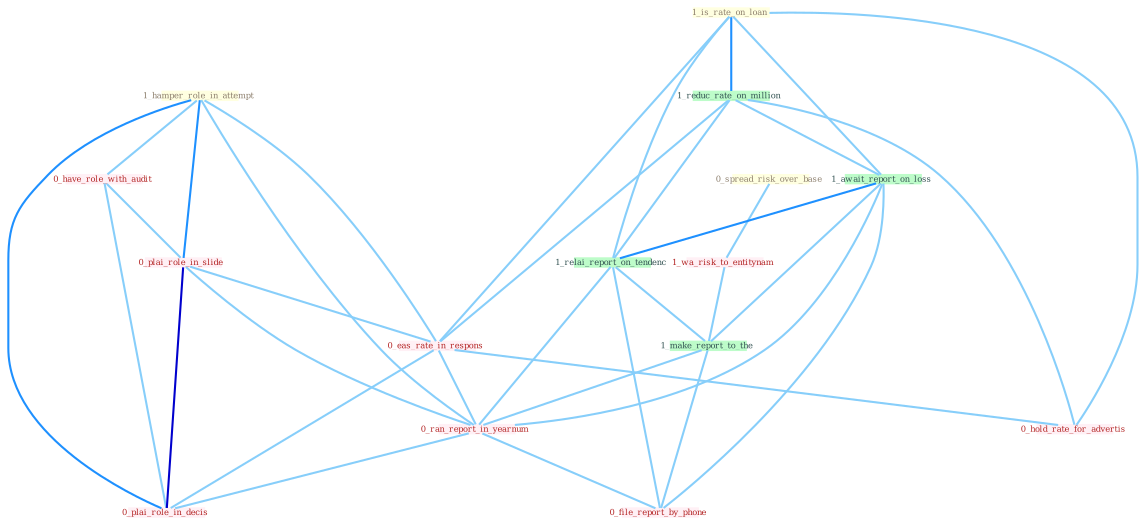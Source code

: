 Graph G{ 
    node
    [shape=polygon,style=filled,width=.5,height=.06,color="#BDFCC9",fixedsize=true,fontsize=4,
    fontcolor="#2f4f4f"];
    {node
    [color="#ffffe0", fontcolor="#8b7d6b"] "1_hamper_role_in_attempt " "0_spread_risk_over_base " "1_is_rate_on_loan "}
{node [color="#fff0f5", fontcolor="#b22222"] "1_wa_risk_to_entitynam " "0_have_role_with_audit " "0_plai_role_in_slide " "0_eas_rate_in_respons " "0_ran_report_in_yearnum " "0_file_report_by_phone " "0_plai_role_in_decis " "0_hold_rate_for_advertis "}
edge [color="#B0E2FF"];

	"1_hamper_role_in_attempt " -- "0_have_role_with_audit " [w="1", color="#87cefa" ];
	"1_hamper_role_in_attempt " -- "0_plai_role_in_slide " [w="2", color="#1e90ff" , len=0.8];
	"1_hamper_role_in_attempt " -- "0_eas_rate_in_respons " [w="1", color="#87cefa" ];
	"1_hamper_role_in_attempt " -- "0_ran_report_in_yearnum " [w="1", color="#87cefa" ];
	"1_hamper_role_in_attempt " -- "0_plai_role_in_decis " [w="2", color="#1e90ff" , len=0.8];
	"0_spread_risk_over_base " -- "1_wa_risk_to_entitynam " [w="1", color="#87cefa" ];
	"1_is_rate_on_loan " -- "1_reduc_rate_on_million " [w="2", color="#1e90ff" , len=0.8];
	"1_is_rate_on_loan " -- "1_await_report_on_loss " [w="1", color="#87cefa" ];
	"1_is_rate_on_loan " -- "1_relai_report_on_tendenc " [w="1", color="#87cefa" ];
	"1_is_rate_on_loan " -- "0_eas_rate_in_respons " [w="1", color="#87cefa" ];
	"1_is_rate_on_loan " -- "0_hold_rate_for_advertis " [w="1", color="#87cefa" ];
	"1_wa_risk_to_entitynam " -- "1_make_report_to_the " [w="1", color="#87cefa" ];
	"0_have_role_with_audit " -- "0_plai_role_in_slide " [w="1", color="#87cefa" ];
	"0_have_role_with_audit " -- "0_plai_role_in_decis " [w="1", color="#87cefa" ];
	"1_reduc_rate_on_million " -- "1_await_report_on_loss " [w="1", color="#87cefa" ];
	"1_reduc_rate_on_million " -- "1_relai_report_on_tendenc " [w="1", color="#87cefa" ];
	"1_reduc_rate_on_million " -- "0_eas_rate_in_respons " [w="1", color="#87cefa" ];
	"1_reduc_rate_on_million " -- "0_hold_rate_for_advertis " [w="1", color="#87cefa" ];
	"1_await_report_on_loss " -- "1_relai_report_on_tendenc " [w="2", color="#1e90ff" , len=0.8];
	"1_await_report_on_loss " -- "1_make_report_to_the " [w="1", color="#87cefa" ];
	"1_await_report_on_loss " -- "0_ran_report_in_yearnum " [w="1", color="#87cefa" ];
	"1_await_report_on_loss " -- "0_file_report_by_phone " [w="1", color="#87cefa" ];
	"1_relai_report_on_tendenc " -- "1_make_report_to_the " [w="1", color="#87cefa" ];
	"1_relai_report_on_tendenc " -- "0_ran_report_in_yearnum " [w="1", color="#87cefa" ];
	"1_relai_report_on_tendenc " -- "0_file_report_by_phone " [w="1", color="#87cefa" ];
	"0_plai_role_in_slide " -- "0_eas_rate_in_respons " [w="1", color="#87cefa" ];
	"0_plai_role_in_slide " -- "0_ran_report_in_yearnum " [w="1", color="#87cefa" ];
	"0_plai_role_in_slide " -- "0_plai_role_in_decis " [w="3", color="#0000cd" , len=0.6];
	"1_make_report_to_the " -- "0_ran_report_in_yearnum " [w="1", color="#87cefa" ];
	"1_make_report_to_the " -- "0_file_report_by_phone " [w="1", color="#87cefa" ];
	"0_eas_rate_in_respons " -- "0_ran_report_in_yearnum " [w="1", color="#87cefa" ];
	"0_eas_rate_in_respons " -- "0_plai_role_in_decis " [w="1", color="#87cefa" ];
	"0_eas_rate_in_respons " -- "0_hold_rate_for_advertis " [w="1", color="#87cefa" ];
	"0_ran_report_in_yearnum " -- "0_file_report_by_phone " [w="1", color="#87cefa" ];
	"0_ran_report_in_yearnum " -- "0_plai_role_in_decis " [w="1", color="#87cefa" ];
}